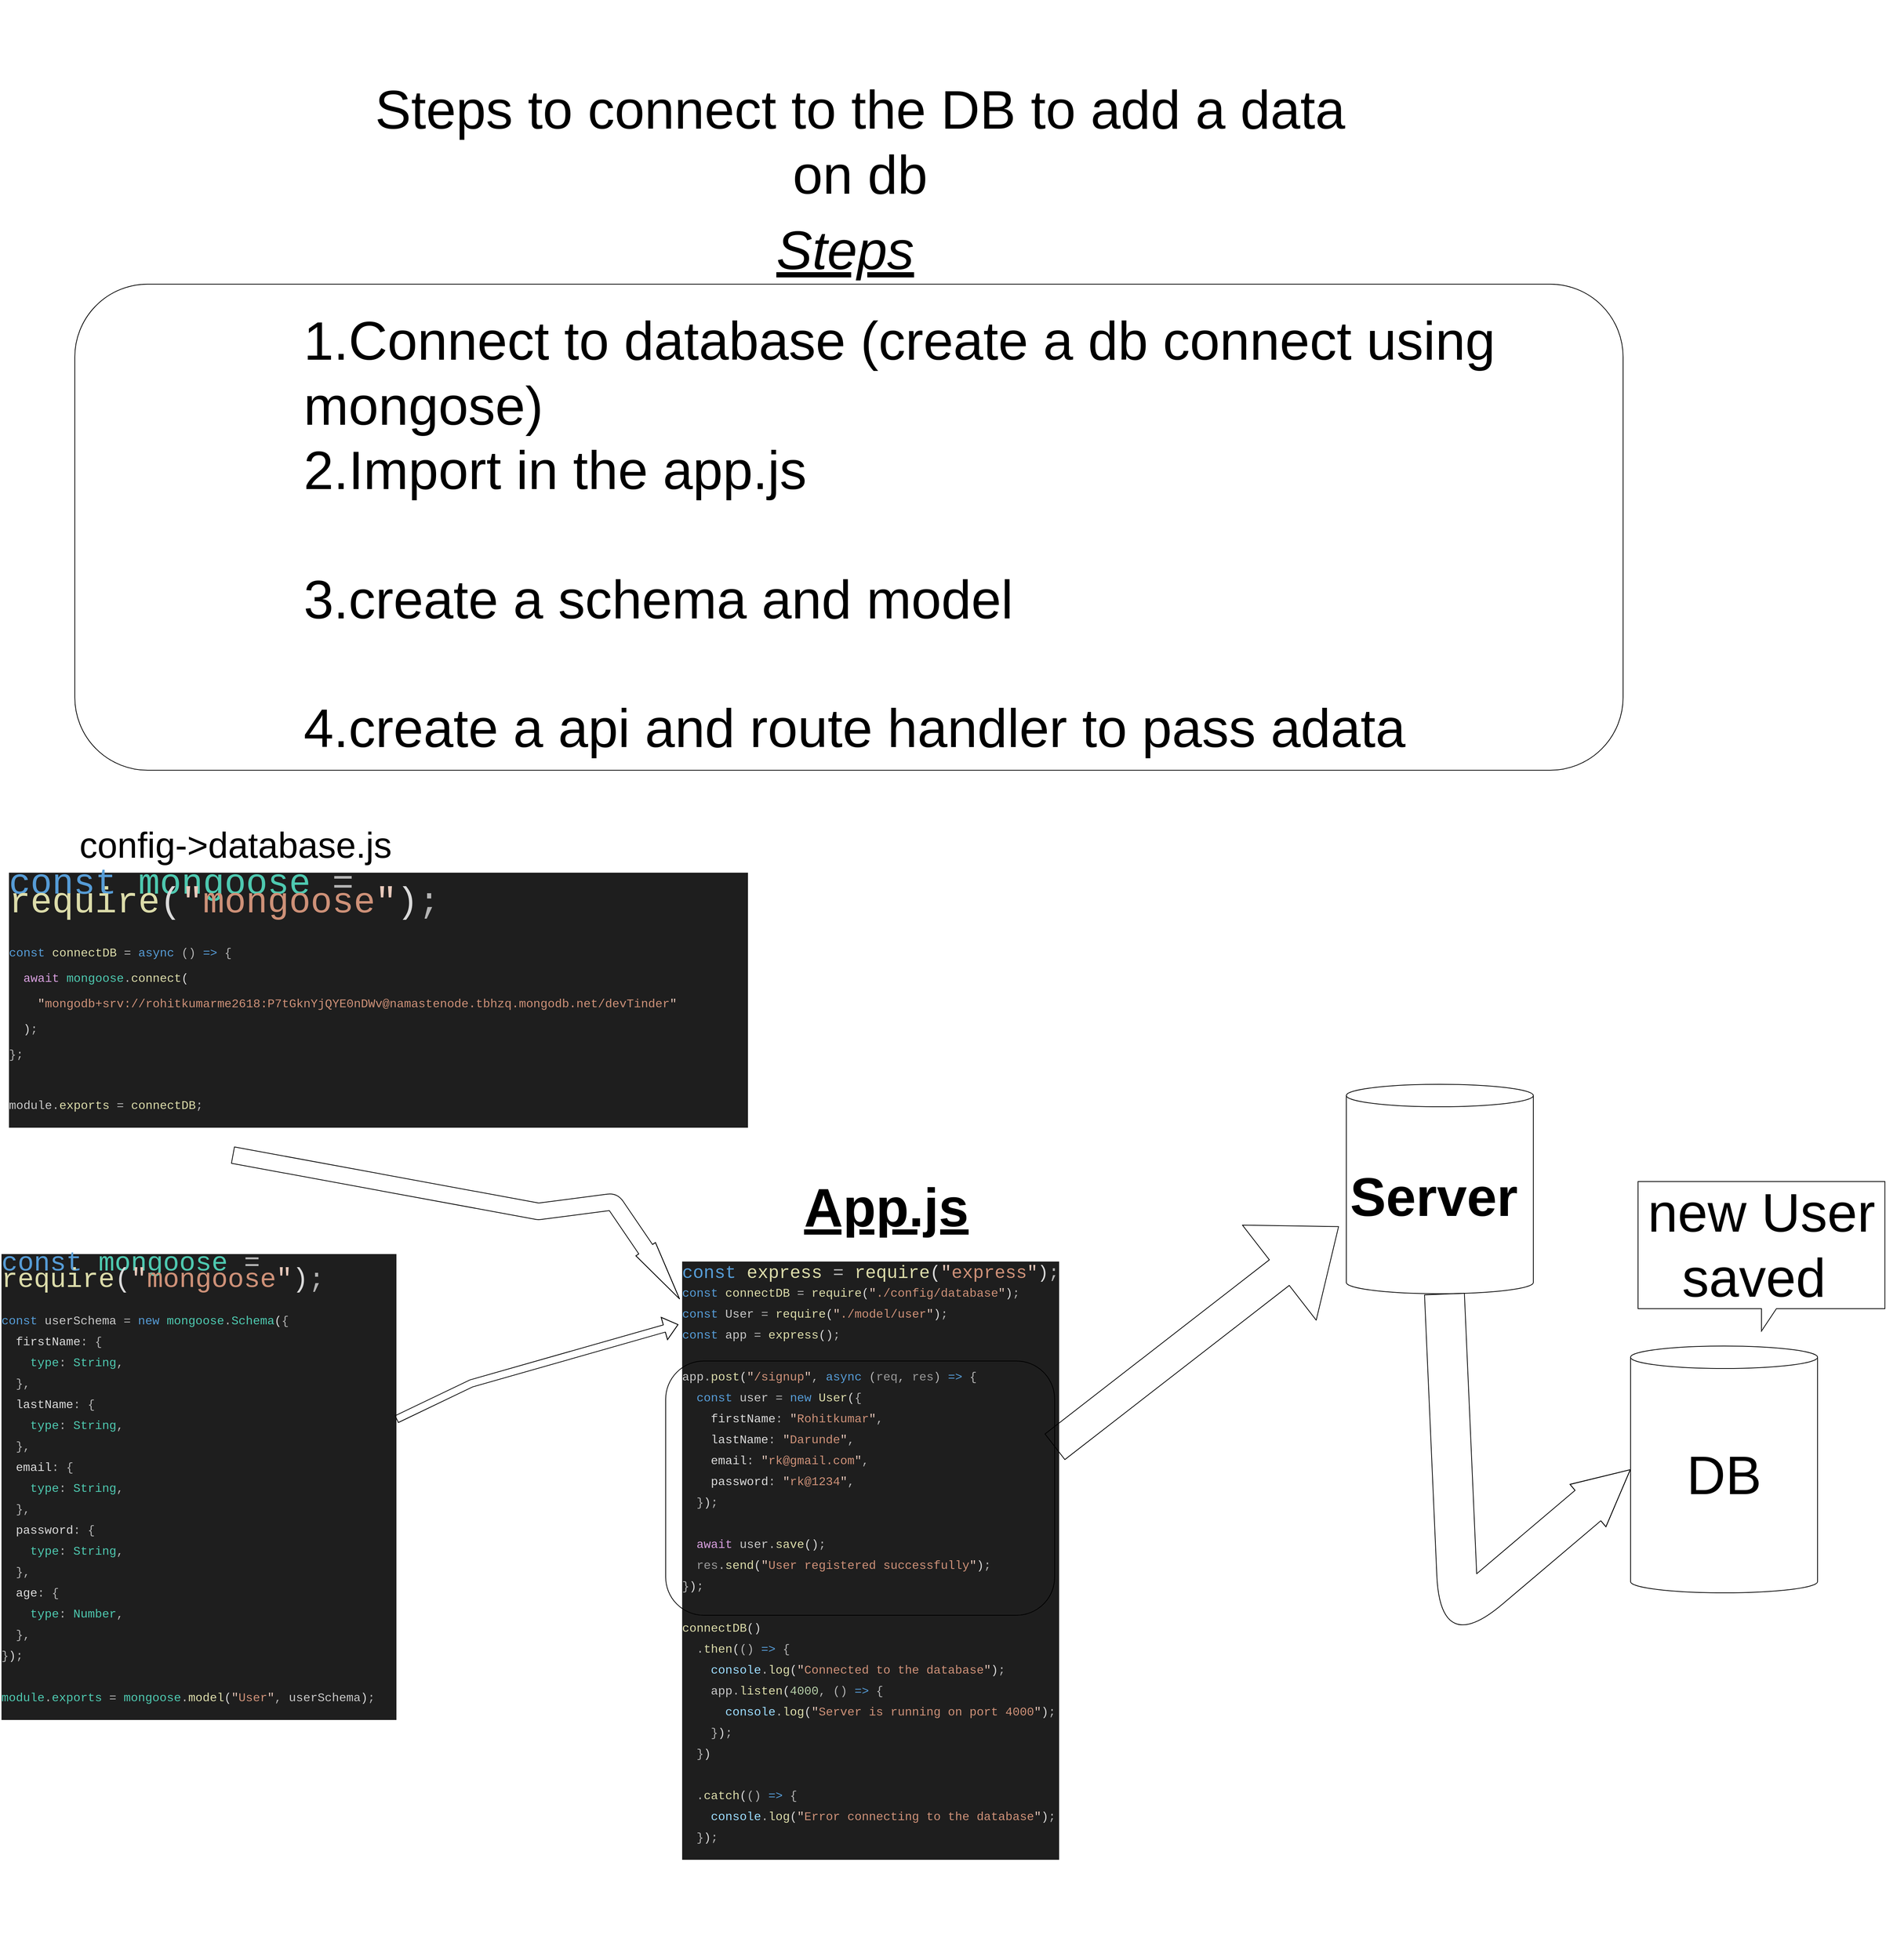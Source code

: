 <mxfile>
    <diagram id="yfJ8Jdgor_elyh1SWQQz" name="Page-1">
        <mxGraphModel dx="8507" dy="4207" grid="1" gridSize="10" guides="1" tooltips="1" connect="1" arrows="1" fold="1" page="1" pageScale="1" pageWidth="850" pageHeight="1100" math="0" shadow="0">
            <root>
                <mxCell id="0"/>
                <mxCell id="1" parent="0"/>
                <mxCell id="3" value="&lt;font style=&quot;font-size: 72px;&quot;&gt;Steps to connect to the DB to add a data on db&lt;/font&gt;" style="rounded=0;whiteSpace=wrap;html=1;fontSize=36;strokeColor=none;fillColor=none;" vertex="1" parent="1">
                    <mxGeometry x="-1215" y="-180" width="1390" height="380" as="geometry"/>
                </mxCell>
                <mxCell id="6" value="&lt;font style=&quot;font-size: 72px;&quot;&gt;&lt;u style=&quot;&quot;&gt;&lt;i style=&quot;&quot;&gt;Steps&lt;/i&gt;&lt;/u&gt;&lt;/font&gt;" style="text;html=1;strokeColor=none;fillColor=none;align=center;verticalAlign=middle;whiteSpace=wrap;rounded=0;fontSize=36;" vertex="1" parent="1">
                    <mxGeometry x="-930" y="80" width="780" height="150" as="geometry"/>
                </mxCell>
                <mxCell id="7" value="&lt;font style=&quot;font-size: 72px;&quot;&gt;&lt;span style=&quot;text-align: center;&quot;&gt;1.Connect to database (create a db connect using mongose)&lt;/span&gt;&lt;br style=&quot;text-align: center;&quot;&gt;&lt;span style=&quot;text-align: center;&quot;&gt;2.Import in the app.js&amp;nbsp;&lt;/span&gt;&lt;br style=&quot;text-align: center;&quot;&gt;&lt;br style=&quot;text-align: center;&quot;&gt;&lt;span style=&quot;text-align: center;&quot;&gt;3.create a schema and model&amp;nbsp;&lt;/span&gt;&lt;br style=&quot;text-align: center;&quot;&gt;&lt;br style=&quot;text-align: center;&quot;&gt;&lt;span style=&quot;text-align: center;&quot;&gt;4.create a api and route handler to pass adata&amp;nbsp;&lt;/span&gt;&lt;/font&gt;" style="text;strokeColor=none;fillColor=none;align=left;verticalAlign=middle;spacingLeft=4;spacingRight=4;overflow=hidden;points=[[0,0.5],[1,0.5]];portConstraint=eastwest;rotatable=0;whiteSpace=wrap;html=1;fontSize=36;" vertex="1" parent="1">
                    <mxGeometry x="-1270" y="150" width="1690" height="770" as="geometry"/>
                </mxCell>
                <mxCell id="9" value="" style="rounded=1;whiteSpace=wrap;html=1;fontSize=36;fillColor=none;" vertex="1" parent="1">
                    <mxGeometry x="-1570" y="200" width="2070" height="650" as="geometry"/>
                </mxCell>
                <mxCell id="12" value="&lt;div style=&quot;color: rgb(218, 218, 218); background-color: rgb(30, 30, 30); font-family: Consolas, &amp;quot;Courier New&amp;quot;, monospace; font-weight: normal; line-height: 19px;&quot;&gt;&lt;div style=&quot;&quot;&gt;&lt;font style=&quot;font-size: 48px;&quot;&gt;&lt;span style=&quot;color: rgb(86, 156, 214);&quot;&gt;const&lt;/span&gt;&lt;span style=&quot;color: rgb(218, 218, 218);&quot;&gt; &lt;/span&gt;&lt;span style=&quot;color: rgb(78, 201, 176);&quot;&gt;mongoose&lt;/span&gt;&lt;span style=&quot;color: rgb(218, 218, 218);&quot;&gt; &lt;/span&gt;&lt;span style=&quot;color: rgb(180, 180, 180);&quot;&gt;=&lt;/span&gt;&lt;span style=&quot;color: rgb(218, 218, 218);&quot;&gt; &lt;/span&gt;&lt;span style=&quot;color: rgb(220, 220, 170);&quot;&gt;require&lt;/span&gt;&lt;span style=&quot;color: rgb(218, 218, 218);&quot;&gt;(&lt;/span&gt;&lt;span style=&quot;color: rgb(232, 201, 187);&quot;&gt;&quot;&lt;/span&gt;&lt;span style=&quot;color: rgb(206, 145, 120);&quot;&gt;mongoose&lt;/span&gt;&lt;span style=&quot;color: rgb(232, 201, 187);&quot;&gt;&quot;&lt;/span&gt;&lt;span style=&quot;color: rgb(218, 218, 218);&quot;&gt;)&lt;/span&gt;&lt;span style=&quot;color: rgb(180, 180, 180);&quot;&gt;;&lt;/span&gt;&lt;/font&gt;&lt;/div&gt;&lt;font size=&quot;3&quot;&gt;&lt;br&gt;&lt;/font&gt;&lt;div style=&quot;&quot;&gt;&lt;font size=&quot;3&quot;&gt;&lt;span style=&quot;color: #569cd6;&quot;&gt;const&lt;/span&gt;&lt;span style=&quot;color: #dadada;&quot;&gt; &lt;/span&gt;&lt;span style=&quot;color: #dcdcaa;&quot;&gt;connectDB&lt;/span&gt;&lt;span style=&quot;color: #dadada;&quot;&gt; &lt;/span&gt;&lt;span style=&quot;color: #b4b4b4;&quot;&gt;=&lt;/span&gt;&lt;span style=&quot;color: #dadada;&quot;&gt; &lt;/span&gt;&lt;span style=&quot;color: #569cd6;&quot;&gt;async&lt;/span&gt;&lt;span style=&quot;color: #dadada;&quot;&gt; &lt;/span&gt;&lt;span style=&quot;color: #b4b4b4;&quot;&gt;()&lt;/span&gt;&lt;span style=&quot;color: #dadada;&quot;&gt; &lt;/span&gt;&lt;span style=&quot;color: #569cd6;&quot;&gt;=&amp;gt;&lt;/span&gt;&lt;span style=&quot;color: #dadada;&quot;&gt; &lt;/span&gt;&lt;span style=&quot;color: #b4b4b4;&quot;&gt;{&lt;/span&gt;&lt;/font&gt;&lt;/div&gt;&lt;div style=&quot;&quot;&gt;&lt;font size=&quot;3&quot;&gt;&lt;span style=&quot;color: #dadada;&quot;&gt;&amp;nbsp; &lt;/span&gt;&lt;span style=&quot;color: #d8a0df;&quot;&gt;await&lt;/span&gt;&lt;span style=&quot;color: #dadada;&quot;&gt; &lt;/span&gt;&lt;span style=&quot;color: #4ec9b0;&quot;&gt;mongoose&lt;/span&gt;&lt;span style=&quot;color: #b4b4b4;&quot;&gt;.&lt;/span&gt;&lt;span style=&quot;color: #dcdcaa;&quot;&gt;connect&lt;/span&gt;&lt;span style=&quot;color: #dadada;&quot;&gt;(&lt;/span&gt;&lt;/font&gt;&lt;/div&gt;&lt;div style=&quot;&quot;&gt;&lt;font size=&quot;3&quot;&gt;&lt;span style=&quot;color: #dadada;&quot;&gt;&amp;nbsp; &amp;nbsp; &lt;/span&gt;&lt;span style=&quot;color: #e8c9bb;&quot;&gt;&quot;&lt;/span&gt;&lt;span style=&quot;color: #ce9178;&quot;&gt;mongodb+srv://rohitkumarme2618:P7tGknYjQYE0nDWv@namastenode.tbhzq.mongodb.net/devTinder&lt;/span&gt;&lt;span style=&quot;color: #e8c9bb;&quot;&gt;&quot;&lt;/span&gt;&lt;/font&gt;&lt;/div&gt;&lt;div style=&quot;&quot;&gt;&lt;font size=&quot;3&quot;&gt;&lt;span style=&quot;color: #dadada;&quot;&gt;&amp;nbsp; )&lt;/span&gt;&lt;span style=&quot;color: #b4b4b4;&quot;&gt;;&lt;/span&gt;&lt;/font&gt;&lt;/div&gt;&lt;div style=&quot;&quot;&gt;&lt;span style=&quot;color: #b4b4b4;&quot;&gt;&lt;font size=&quot;3&quot;&gt;};&lt;/font&gt;&lt;/span&gt;&lt;/div&gt;&lt;font size=&quot;3&quot;&gt;&lt;br&gt;&lt;/font&gt;&lt;div style=&quot;&quot;&gt;&lt;font size=&quot;3&quot;&gt;&lt;span style=&quot;color: #c8c8c8;&quot;&gt;module&lt;/span&gt;&lt;span style=&quot;color: #b4b4b4;&quot;&gt;.&lt;/span&gt;&lt;span style=&quot;color: #dcdcaa;&quot;&gt;exports&lt;/span&gt;&lt;span style=&quot;color: #dadada;&quot;&gt; &lt;/span&gt;&lt;span style=&quot;color: #b4b4b4;&quot;&gt;=&lt;/span&gt;&lt;span style=&quot;color: #dadada;&quot;&gt; &lt;/span&gt;&lt;span style=&quot;color: #dcdcaa;&quot;&gt;connectDB&lt;/span&gt;&lt;span style=&quot;color: #b4b4b4;&quot;&gt;;&lt;/span&gt;&lt;/font&gt;&lt;/div&gt;&lt;br&gt;&lt;/div&gt;" style="text;whiteSpace=wrap;html=1;fontSize=72;" vertex="1" parent="1">
                    <mxGeometry x="-1660" y="980" width="990" height="380" as="geometry"/>
                </mxCell>
                <mxCell id="13" value="config-&amp;gt;database.js&lt;br&gt;" style="text;html=1;strokeColor=none;fillColor=none;align=center;verticalAlign=middle;whiteSpace=wrap;rounded=0;fontSize=48;" vertex="1" parent="1">
                    <mxGeometry x="-1590" y="930" width="470" height="40" as="geometry"/>
                </mxCell>
                <mxCell id="14" value="&lt;div style=&quot;color: rgb(218, 218, 218); background-color: rgb(30, 30, 30); font-family: Consolas, &amp;quot;Courier New&amp;quot;, monospace; font-weight: normal; line-height: 19px;&quot;&gt;&lt;div style=&quot;&quot;&gt;&lt;font style=&quot;font-size: 24px;&quot;&gt;&lt;span style=&quot;color: rgb(86, 156, 214);&quot;&gt;const&lt;/span&gt;&lt;span style=&quot;color: rgb(218, 218, 218);&quot;&gt; &lt;/span&gt;&lt;span style=&quot;color: rgb(220, 220, 170);&quot;&gt;express&lt;/span&gt;&lt;span style=&quot;color: rgb(218, 218, 218);&quot;&gt; &lt;/span&gt;&lt;span style=&quot;color: rgb(180, 180, 180);&quot;&gt;=&lt;/span&gt;&lt;span style=&quot;color: rgb(218, 218, 218);&quot;&gt; &lt;/span&gt;&lt;span style=&quot;color: rgb(220, 220, 170);&quot;&gt;require&lt;/span&gt;&lt;span style=&quot;color: rgb(218, 218, 218);&quot;&gt;(&lt;/span&gt;&lt;span style=&quot;color: rgb(232, 201, 187);&quot;&gt;&quot;&lt;/span&gt;&lt;span style=&quot;color: rgb(206, 145, 120);&quot;&gt;express&lt;/span&gt;&lt;span style=&quot;color: rgb(232, 201, 187);&quot;&gt;&quot;&lt;/span&gt;&lt;span style=&quot;color: rgb(218, 218, 218);&quot;&gt;)&lt;/span&gt;&lt;span style=&quot;color: rgb(180, 180, 180);&quot;&gt;;&lt;/span&gt;&lt;/font&gt;&lt;/div&gt;&lt;div style=&quot;&quot;&gt;&lt;font size=&quot;3&quot;&gt;&lt;span style=&quot;color: #569cd6;&quot;&gt;const&lt;/span&gt;&lt;span style=&quot;color: #dadada;&quot;&gt; &lt;/span&gt;&lt;span style=&quot;color: #dcdcaa;&quot;&gt;connectDB&lt;/span&gt;&lt;span style=&quot;color: #dadada;&quot;&gt; &lt;/span&gt;&lt;span style=&quot;color: #b4b4b4;&quot;&gt;=&lt;/span&gt;&lt;span style=&quot;color: #dadada;&quot;&gt; &lt;/span&gt;&lt;span style=&quot;color: #dcdcaa;&quot;&gt;require&lt;/span&gt;&lt;span style=&quot;color: #dadada;&quot;&gt;(&lt;/span&gt;&lt;span style=&quot;color: #e8c9bb;&quot;&gt;&quot;&lt;/span&gt;&lt;span style=&quot;color: #ce9178;&quot;&gt;./config/database&lt;/span&gt;&lt;span style=&quot;color: #e8c9bb;&quot;&gt;&quot;&lt;/span&gt;&lt;span style=&quot;color: #dadada;&quot;&gt;)&lt;/span&gt;&lt;span style=&quot;color: #b4b4b4;&quot;&gt;;&lt;/span&gt;&lt;/font&gt;&lt;/div&gt;&lt;div style=&quot;&quot;&gt;&lt;font size=&quot;3&quot;&gt;&lt;span style=&quot;color: #569cd6;&quot;&gt;const&lt;/span&gt;&lt;span style=&quot;color: #dadada;&quot;&gt; &lt;/span&gt;&lt;span style=&quot;color: #c8c8c8;&quot;&gt;User&lt;/span&gt;&lt;span style=&quot;color: #dadada;&quot;&gt; &lt;/span&gt;&lt;span style=&quot;color: #b4b4b4;&quot;&gt;=&lt;/span&gt;&lt;span style=&quot;color: #dadada;&quot;&gt; &lt;/span&gt;&lt;span style=&quot;color: #dcdcaa;&quot;&gt;require&lt;/span&gt;&lt;span style=&quot;color: #dadada;&quot;&gt;(&lt;/span&gt;&lt;span style=&quot;color: #e8c9bb;&quot;&gt;&quot;&lt;/span&gt;&lt;span style=&quot;color: #ce9178;&quot;&gt;./model/user&lt;/span&gt;&lt;span style=&quot;color: #e8c9bb;&quot;&gt;&quot;&lt;/span&gt;&lt;span style=&quot;color: #dadada;&quot;&gt;)&lt;/span&gt;&lt;span style=&quot;color: #b4b4b4;&quot;&gt;;&lt;/span&gt;&lt;/font&gt;&lt;/div&gt;&lt;div style=&quot;&quot;&gt;&lt;font size=&quot;3&quot;&gt;&lt;span style=&quot;color: #569cd6;&quot;&gt;const&lt;/span&gt;&lt;span style=&quot;color: #dadada;&quot;&gt; &lt;/span&gt;&lt;span style=&quot;color: #c8c8c8;&quot;&gt;app&lt;/span&gt;&lt;span style=&quot;color: #dadada;&quot;&gt; &lt;/span&gt;&lt;span style=&quot;color: #b4b4b4;&quot;&gt;=&lt;/span&gt;&lt;span style=&quot;color: #dadada;&quot;&gt; &lt;/span&gt;&lt;span style=&quot;color: #dcdcaa;&quot;&gt;express&lt;/span&gt;&lt;span style=&quot;color: #dadada;&quot;&gt;()&lt;/span&gt;&lt;span style=&quot;color: #b4b4b4;&quot;&gt;;&lt;/span&gt;&lt;/font&gt;&lt;/div&gt;&lt;font size=&quot;3&quot;&gt;&lt;br&gt;&lt;/font&gt;&lt;div style=&quot;&quot;&gt;&lt;font size=&quot;3&quot;&gt;&lt;span style=&quot;color: #c8c8c8;&quot;&gt;app&lt;/span&gt;&lt;span style=&quot;color: #b4b4b4;&quot;&gt;.&lt;/span&gt;&lt;span style=&quot;color: #dcdcaa;&quot;&gt;post&lt;/span&gt;&lt;span style=&quot;color: #dadada;&quot;&gt;(&lt;/span&gt;&lt;span style=&quot;color: #e8c9bb;&quot;&gt;&quot;&lt;/span&gt;&lt;span style=&quot;color: #ce9178;&quot;&gt;/signup&lt;/span&gt;&lt;span style=&quot;color: #e8c9bb;&quot;&gt;&quot;&lt;/span&gt;&lt;span style=&quot;color: #b4b4b4;&quot;&gt;,&lt;/span&gt;&lt;span style=&quot;color: #dadada;&quot;&gt; &lt;/span&gt;&lt;span style=&quot;color: #569cd6;&quot;&gt;async&lt;/span&gt;&lt;span style=&quot;color: #dadada;&quot;&gt; &lt;/span&gt;&lt;span style=&quot;color: #b4b4b4;&quot;&gt;(&lt;/span&gt;&lt;span style=&quot;color: #9a9a9a;&quot;&gt;req&lt;/span&gt;&lt;span style=&quot;color: #b4b4b4;&quot;&gt;,&lt;/span&gt;&lt;span style=&quot;color: #dadada;&quot;&gt; &lt;/span&gt;&lt;span style=&quot;color: #9a9a9a;&quot;&gt;res&lt;/span&gt;&lt;span style=&quot;color: #b4b4b4;&quot;&gt;)&lt;/span&gt;&lt;span style=&quot;color: #dadada;&quot;&gt; &lt;/span&gt;&lt;span style=&quot;color: #569cd6;&quot;&gt;=&amp;gt;&lt;/span&gt;&lt;span style=&quot;color: #dadada;&quot;&gt; &lt;/span&gt;&lt;span style=&quot;color: #b4b4b4;&quot;&gt;{&lt;/span&gt;&lt;/font&gt;&lt;/div&gt;&lt;div style=&quot;&quot;&gt;&lt;font size=&quot;3&quot;&gt;&lt;span style=&quot;color: #dadada;&quot;&gt;&amp;nbsp; &lt;/span&gt;&lt;span style=&quot;color: #569cd6;&quot;&gt;const&lt;/span&gt;&lt;span style=&quot;color: #dadada;&quot;&gt; &lt;/span&gt;&lt;span style=&quot;color: #c8c8c8;&quot;&gt;user&lt;/span&gt;&lt;span style=&quot;color: #dadada;&quot;&gt; &lt;/span&gt;&lt;span style=&quot;color: #b4b4b4;&quot;&gt;=&lt;/span&gt;&lt;span style=&quot;color: #dadada;&quot;&gt; &lt;/span&gt;&lt;span style=&quot;color: #569cd6;&quot;&gt;new&lt;/span&gt;&lt;span style=&quot;color: #dadada;&quot;&gt; &lt;/span&gt;&lt;span style=&quot;color: #dcdcaa;&quot;&gt;User&lt;/span&gt;&lt;span style=&quot;color: #dadada;&quot;&gt;(&lt;/span&gt;&lt;span style=&quot;color: #b4b4b4;&quot;&gt;{&lt;/span&gt;&lt;/font&gt;&lt;/div&gt;&lt;div style=&quot;&quot;&gt;&lt;font size=&quot;3&quot;&gt;&lt;span style=&quot;color: #dadada;&quot;&gt;&amp;nbsp; &amp;nbsp; &lt;/span&gt;&lt;span style=&quot;color: #dadada;&quot;&gt;firstName&lt;/span&gt;&lt;span style=&quot;color: #b4b4b4;&quot;&gt;:&lt;/span&gt;&lt;span style=&quot;color: #dadada;&quot;&gt; &lt;/span&gt;&lt;span style=&quot;color: #e8c9bb;&quot;&gt;&quot;&lt;/span&gt;&lt;span style=&quot;color: #ce9178;&quot;&gt;Rohitkumar&lt;/span&gt;&lt;span style=&quot;color: #e8c9bb;&quot;&gt;&quot;&lt;/span&gt;&lt;span style=&quot;color: #b4b4b4;&quot;&gt;,&lt;/span&gt;&lt;/font&gt;&lt;/div&gt;&lt;div style=&quot;&quot;&gt;&lt;font size=&quot;3&quot;&gt;&lt;span style=&quot;color: #dadada;&quot;&gt;&amp;nbsp; &amp;nbsp; &lt;/span&gt;&lt;span style=&quot;color: #dadada;&quot;&gt;lastName&lt;/span&gt;&lt;span style=&quot;color: #b4b4b4;&quot;&gt;:&lt;/span&gt;&lt;span style=&quot;color: #dadada;&quot;&gt; &lt;/span&gt;&lt;span style=&quot;color: #e8c9bb;&quot;&gt;&quot;&lt;/span&gt;&lt;span style=&quot;color: #ce9178;&quot;&gt;Darunde&lt;/span&gt;&lt;span style=&quot;color: #e8c9bb;&quot;&gt;&quot;&lt;/span&gt;&lt;span style=&quot;color: #b4b4b4;&quot;&gt;,&lt;/span&gt;&lt;/font&gt;&lt;/div&gt;&lt;div style=&quot;&quot;&gt;&lt;font size=&quot;3&quot;&gt;&lt;span style=&quot;color: #dadada;&quot;&gt;&amp;nbsp; &amp;nbsp; &lt;/span&gt;&lt;span style=&quot;color: #dadada;&quot;&gt;email&lt;/span&gt;&lt;span style=&quot;color: #b4b4b4;&quot;&gt;:&lt;/span&gt;&lt;span style=&quot;color: #dadada;&quot;&gt; &lt;/span&gt;&lt;span style=&quot;color: #e8c9bb;&quot;&gt;&quot;&lt;/span&gt;&lt;span style=&quot;color: #ce9178;&quot;&gt;rk@gmail.com&lt;/span&gt;&lt;span style=&quot;color: #e8c9bb;&quot;&gt;&quot;&lt;/span&gt;&lt;span style=&quot;color: #b4b4b4;&quot;&gt;,&lt;/span&gt;&lt;/font&gt;&lt;/div&gt;&lt;div style=&quot;&quot;&gt;&lt;font size=&quot;3&quot;&gt;&lt;span style=&quot;color: #dadada;&quot;&gt;&amp;nbsp; &amp;nbsp; &lt;/span&gt;&lt;span style=&quot;color: #dadada;&quot;&gt;password&lt;/span&gt;&lt;span style=&quot;color: #b4b4b4;&quot;&gt;:&lt;/span&gt;&lt;span style=&quot;color: #dadada;&quot;&gt; &lt;/span&gt;&lt;span style=&quot;color: #e8c9bb;&quot;&gt;&quot;&lt;/span&gt;&lt;span style=&quot;color: #ce9178;&quot;&gt;rk@1234&lt;/span&gt;&lt;span style=&quot;color: #e8c9bb;&quot;&gt;&quot;&lt;/span&gt;&lt;span style=&quot;color: #b4b4b4;&quot;&gt;,&lt;/span&gt;&lt;/font&gt;&lt;/div&gt;&lt;div style=&quot;&quot;&gt;&lt;font size=&quot;3&quot;&gt;&lt;span style=&quot;color: #dadada;&quot;&gt;&amp;nbsp; &lt;/span&gt;&lt;span style=&quot;color: #b4b4b4;&quot;&gt;}&lt;/span&gt;&lt;span style=&quot;color: #dadada;&quot;&gt;)&lt;/span&gt;&lt;span style=&quot;color: #b4b4b4;&quot;&gt;;&lt;/span&gt;&lt;/font&gt;&lt;/div&gt;&lt;font size=&quot;3&quot;&gt;&lt;br&gt;&lt;/font&gt;&lt;div style=&quot;&quot;&gt;&lt;font size=&quot;3&quot;&gt;&lt;span style=&quot;color: #dadada;&quot;&gt;&amp;nbsp; &lt;/span&gt;&lt;span style=&quot;color: #d8a0df;&quot;&gt;await&lt;/span&gt;&lt;span style=&quot;color: #dadada;&quot;&gt; &lt;/span&gt;&lt;span style=&quot;color: #c8c8c8;&quot;&gt;user&lt;/span&gt;&lt;span style=&quot;color: #b4b4b4;&quot;&gt;.&lt;/span&gt;&lt;span style=&quot;color: #dcdcaa;&quot;&gt;save&lt;/span&gt;&lt;span style=&quot;color: #dadada;&quot;&gt;()&lt;/span&gt;&lt;span style=&quot;color: #b4b4b4;&quot;&gt;;&lt;/span&gt;&lt;/font&gt;&lt;/div&gt;&lt;div style=&quot;&quot;&gt;&lt;font size=&quot;3&quot;&gt;&lt;span style=&quot;color: #dadada;&quot;&gt;&amp;nbsp; &lt;/span&gt;&lt;span style=&quot;color: #9a9a9a;&quot;&gt;res&lt;/span&gt;&lt;span style=&quot;color: #b4b4b4;&quot;&gt;.&lt;/span&gt;&lt;span style=&quot;color: #dcdcaa;&quot;&gt;send&lt;/span&gt;&lt;span style=&quot;color: #dadada;&quot;&gt;(&lt;/span&gt;&lt;span style=&quot;color: #e8c9bb;&quot;&gt;&quot;&lt;/span&gt;&lt;span style=&quot;color: #ce9178;&quot;&gt;User registered successfully&lt;/span&gt;&lt;span style=&quot;color: #e8c9bb;&quot;&gt;&quot;&lt;/span&gt;&lt;span style=&quot;color: #dadada;&quot;&gt;)&lt;/span&gt;&lt;span style=&quot;color: #b4b4b4;&quot;&gt;;&lt;/span&gt;&lt;/font&gt;&lt;/div&gt;&lt;div style=&quot;&quot;&gt;&lt;font size=&quot;3&quot;&gt;&lt;span style=&quot;color: #b4b4b4;&quot;&gt;}&lt;/span&gt;&lt;span style=&quot;color: #dadada;&quot;&gt;)&lt;/span&gt;&lt;span style=&quot;color: #b4b4b4;&quot;&gt;;&lt;/span&gt;&lt;/font&gt;&lt;/div&gt;&lt;font size=&quot;3&quot;&gt;&lt;br&gt;&lt;/font&gt;&lt;div style=&quot;&quot;&gt;&lt;font size=&quot;3&quot;&gt;&lt;span style=&quot;color: #dcdcaa;&quot;&gt;connectDB&lt;/span&gt;&lt;span style=&quot;color: #dadada;&quot;&gt;()&lt;/span&gt;&lt;/font&gt;&lt;/div&gt;&lt;div style=&quot;&quot;&gt;&lt;font size=&quot;3&quot;&gt;&lt;span style=&quot;color: #dadada;&quot;&gt;&amp;nbsp; &lt;/span&gt;&lt;span style=&quot;color: #b4b4b4;&quot;&gt;.&lt;/span&gt;&lt;span style=&quot;color: #dcdcaa;&quot;&gt;then&lt;/span&gt;&lt;span style=&quot;color: #dadada;&quot;&gt;(&lt;/span&gt;&lt;span style=&quot;color: #b4b4b4;&quot;&gt;()&lt;/span&gt;&lt;span style=&quot;color: #dadada;&quot;&gt; &lt;/span&gt;&lt;span style=&quot;color: #569cd6;&quot;&gt;=&amp;gt;&lt;/span&gt;&lt;span style=&quot;color: #dadada;&quot;&gt; &lt;/span&gt;&lt;span style=&quot;color: #b4b4b4;&quot;&gt;{&lt;/span&gt;&lt;/font&gt;&lt;/div&gt;&lt;div style=&quot;&quot;&gt;&lt;font size=&quot;3&quot;&gt;&lt;span style=&quot;color: #dadada;&quot;&gt;&amp;nbsp; &amp;nbsp; &lt;/span&gt;&lt;span style=&quot;color: #9cdcfe;&quot;&gt;console&lt;/span&gt;&lt;span style=&quot;color: #b4b4b4;&quot;&gt;.&lt;/span&gt;&lt;span style=&quot;color: #dcdcaa;&quot;&gt;log&lt;/span&gt;&lt;span style=&quot;color: #dadada;&quot;&gt;(&lt;/span&gt;&lt;span style=&quot;color: #e8c9bb;&quot;&gt;&quot;&lt;/span&gt;&lt;span style=&quot;color: #ce9178;&quot;&gt;Connected to the database&lt;/span&gt;&lt;span style=&quot;color: #e8c9bb;&quot;&gt;&quot;&lt;/span&gt;&lt;span style=&quot;color: #dadada;&quot;&gt;)&lt;/span&gt;&lt;span style=&quot;color: #b4b4b4;&quot;&gt;;&lt;/span&gt;&lt;/font&gt;&lt;/div&gt;&lt;div style=&quot;&quot;&gt;&lt;font size=&quot;3&quot;&gt;&lt;span style=&quot;color: #dadada;&quot;&gt;&amp;nbsp; &amp;nbsp; &lt;/span&gt;&lt;span style=&quot;color: #c8c8c8;&quot;&gt;app&lt;/span&gt;&lt;span style=&quot;color: #b4b4b4;&quot;&gt;.&lt;/span&gt;&lt;span style=&quot;color: #dcdcaa;&quot;&gt;listen&lt;/span&gt;&lt;span style=&quot;color: #dadada;&quot;&gt;(&lt;/span&gt;&lt;span style=&quot;color: #b5cea8;&quot;&gt;4000&lt;/span&gt;&lt;span style=&quot;color: #b4b4b4;&quot;&gt;,&lt;/span&gt;&lt;span style=&quot;color: #dadada;&quot;&gt; &lt;/span&gt;&lt;span style=&quot;color: #b4b4b4;&quot;&gt;()&lt;/span&gt;&lt;span style=&quot;color: #dadada;&quot;&gt; &lt;/span&gt;&lt;span style=&quot;color: #569cd6;&quot;&gt;=&amp;gt;&lt;/span&gt;&lt;span style=&quot;color: #dadada;&quot;&gt; &lt;/span&gt;&lt;span style=&quot;color: #b4b4b4;&quot;&gt;{&lt;/span&gt;&lt;/font&gt;&lt;/div&gt;&lt;div style=&quot;&quot;&gt;&lt;font size=&quot;3&quot;&gt;&lt;span style=&quot;color: #dadada;&quot;&gt;&amp;nbsp; &amp;nbsp; &amp;nbsp; &lt;/span&gt;&lt;span style=&quot;color: #9cdcfe;&quot;&gt;console&lt;/span&gt;&lt;span style=&quot;color: #b4b4b4;&quot;&gt;.&lt;/span&gt;&lt;span style=&quot;color: #dcdcaa;&quot;&gt;log&lt;/span&gt;&lt;span style=&quot;color: #dadada;&quot;&gt;(&lt;/span&gt;&lt;span style=&quot;color: #e8c9bb;&quot;&gt;&quot;&lt;/span&gt;&lt;span style=&quot;color: #ce9178;&quot;&gt;Server is running on port 4000&lt;/span&gt;&lt;span style=&quot;color: #e8c9bb;&quot;&gt;&quot;&lt;/span&gt;&lt;span style=&quot;color: #dadada;&quot;&gt;)&lt;/span&gt;&lt;span style=&quot;color: #b4b4b4;&quot;&gt;;&lt;/span&gt;&lt;/font&gt;&lt;/div&gt;&lt;div style=&quot;&quot;&gt;&lt;font size=&quot;3&quot;&gt;&lt;span style=&quot;color: #dadada;&quot;&gt;&amp;nbsp; &amp;nbsp; &lt;/span&gt;&lt;span style=&quot;color: #b4b4b4;&quot;&gt;}&lt;/span&gt;&lt;span style=&quot;color: #dadada;&quot;&gt;)&lt;/span&gt;&lt;span style=&quot;color: #b4b4b4;&quot;&gt;;&lt;/span&gt;&lt;/font&gt;&lt;/div&gt;&lt;div style=&quot;&quot;&gt;&lt;font size=&quot;3&quot;&gt;&lt;span style=&quot;color: #dadada;&quot;&gt;&amp;nbsp; &lt;/span&gt;&lt;span style=&quot;color: #b4b4b4;&quot;&gt;}&lt;/span&gt;&lt;span style=&quot;color: #dadada;&quot;&gt;)&lt;/span&gt;&lt;/font&gt;&lt;/div&gt;&lt;font size=&quot;3&quot;&gt;&lt;br&gt;&lt;/font&gt;&lt;div style=&quot;&quot;&gt;&lt;font size=&quot;3&quot;&gt;&lt;span style=&quot;color: #dadada;&quot;&gt;&amp;nbsp; &lt;/span&gt;&lt;span style=&quot;color: #b4b4b4;&quot;&gt;.&lt;/span&gt;&lt;span style=&quot;color: #dcdcaa;&quot;&gt;catch&lt;/span&gt;&lt;span style=&quot;color: #dadada;&quot;&gt;(&lt;/span&gt;&lt;span style=&quot;color: #b4b4b4;&quot;&gt;()&lt;/span&gt;&lt;span style=&quot;color: #dadada;&quot;&gt; &lt;/span&gt;&lt;span style=&quot;color: #569cd6;&quot;&gt;=&amp;gt;&lt;/span&gt;&lt;span style=&quot;color: #dadada;&quot;&gt; &lt;/span&gt;&lt;span style=&quot;color: #b4b4b4;&quot;&gt;{&lt;/span&gt;&lt;/font&gt;&lt;/div&gt;&lt;div style=&quot;&quot;&gt;&lt;font size=&quot;3&quot;&gt;&lt;span style=&quot;color: #dadada;&quot;&gt;&amp;nbsp; &amp;nbsp; &lt;/span&gt;&lt;span style=&quot;color: #9cdcfe;&quot;&gt;console&lt;/span&gt;&lt;span style=&quot;color: #b4b4b4;&quot;&gt;.&lt;/span&gt;&lt;span style=&quot;color: #dcdcaa;&quot;&gt;log&lt;/span&gt;&lt;span style=&quot;color: #dadada;&quot;&gt;(&lt;/span&gt;&lt;span style=&quot;color: #e8c9bb;&quot;&gt;&quot;&lt;/span&gt;&lt;span style=&quot;color: #ce9178;&quot;&gt;Error connecting to the database&lt;/span&gt;&lt;span style=&quot;color: #e8c9bb;&quot;&gt;&quot;&lt;/span&gt;&lt;span style=&quot;color: #dadada;&quot;&gt;)&lt;/span&gt;&lt;span style=&quot;color: #b4b4b4;&quot;&gt;;&lt;/span&gt;&lt;/font&gt;&lt;/div&gt;&lt;div style=&quot;&quot;&gt;&lt;font size=&quot;3&quot;&gt;&lt;span style=&quot;color: #dadada;&quot;&gt;&amp;nbsp; &lt;/span&gt;&lt;span style=&quot;color: #b4b4b4;&quot;&gt;}&lt;/span&gt;&lt;span style=&quot;color: #dadada;&quot;&gt;)&lt;/span&gt;&lt;span style=&quot;color: #b4b4b4;&quot;&gt;;&lt;/span&gt;&lt;/font&gt;&lt;/div&gt;&lt;br&gt;&lt;/div&gt;" style="text;whiteSpace=wrap;html=1;fontSize=48;" vertex="1" parent="1">
                    <mxGeometry x="-760" y="1500" width="610" height="940" as="geometry"/>
                </mxCell>
                <mxCell id="15" value="&lt;h1&gt;&lt;font style=&quot;font-size: 72px;&quot;&gt;&lt;u style=&quot;&quot;&gt;App.js&lt;/u&gt;&lt;/font&gt;&lt;/h1&gt;" style="text;html=1;strokeColor=none;fillColor=none;spacing=5;spacingTop=-20;whiteSpace=wrap;overflow=hidden;rounded=0;fontSize=24;" vertex="1" parent="1">
                    <mxGeometry x="-600" y="1370" width="240" height="130" as="geometry"/>
                </mxCell>
                <mxCell id="17" value="" style="shape=flexArrow;endArrow=classic;html=1;fontSize=48;width=22.222;endSize=26.467;exitX=0.304;exitY=1.012;exitDx=0;exitDy=0;exitPerimeter=0;endWidth=8.395;entryX=-0.002;entryY=0.061;entryDx=0;entryDy=0;entryPerimeter=0;" edge="1" parent="1" source="12" target="14">
                    <mxGeometry width="50" height="50" relative="1" as="geometry">
                        <mxPoint x="-1440" y="1860" as="sourcePoint"/>
                        <mxPoint x="-870" y="1700" as="targetPoint"/>
                        <Array as="points">
                            <mxPoint x="-950" y="1440"/>
                            <mxPoint x="-850" y="1427"/>
                        </Array>
                    </mxGeometry>
                </mxCell>
                <mxCell id="18" value="&lt;div style=&quot;color: rgb(218, 218, 218); background-color: rgb(30, 30, 30); font-family: Consolas, &amp;quot;Courier New&amp;quot;, monospace; font-weight: normal; line-height: 19px;&quot;&gt;&lt;div style=&quot;&quot;&gt;&lt;font style=&quot;font-size: 36px;&quot;&gt;&lt;span style=&quot;color: rgb(86, 156, 214);&quot;&gt;const&lt;/span&gt;&lt;span style=&quot;color: rgb(218, 218, 218);&quot;&gt; &lt;/span&gt;&lt;span style=&quot;color: rgb(78, 201, 176);&quot;&gt;mongoose&lt;/span&gt;&lt;span style=&quot;color: rgb(218, 218, 218);&quot;&gt; &lt;/span&gt;&lt;span style=&quot;color: rgb(180, 180, 180);&quot;&gt;=&lt;/span&gt;&lt;span style=&quot;color: rgb(218, 218, 218);&quot;&gt; &lt;/span&gt;&lt;span style=&quot;color: rgb(220, 220, 170);&quot;&gt;require&lt;/span&gt;&lt;span style=&quot;color: rgb(218, 218, 218);&quot;&gt;(&lt;/span&gt;&lt;span style=&quot;color: rgb(232, 201, 187);&quot;&gt;&quot;&lt;/span&gt;&lt;span style=&quot;color: rgb(206, 145, 120);&quot;&gt;mongoose&lt;/span&gt;&lt;span style=&quot;color: rgb(232, 201, 187);&quot;&gt;&quot;&lt;/span&gt;&lt;span style=&quot;color: rgb(218, 218, 218);&quot;&gt;)&lt;/span&gt;&lt;span style=&quot;color: rgb(180, 180, 180);&quot;&gt;;&lt;/span&gt;&lt;/font&gt;&lt;/div&gt;&lt;font size=&quot;3&quot;&gt;&lt;br&gt;&lt;/font&gt;&lt;div style=&quot;&quot;&gt;&lt;font size=&quot;3&quot;&gt;&lt;span style=&quot;color: #569cd6;&quot;&gt;const&lt;/span&gt;&lt;span style=&quot;color: #dadada;&quot;&gt; &lt;/span&gt;&lt;span style=&quot;color: #c8c8c8;&quot;&gt;userSchema&lt;/span&gt;&lt;span style=&quot;color: #dadada;&quot;&gt; &lt;/span&gt;&lt;span style=&quot;color: #b4b4b4;&quot;&gt;=&lt;/span&gt;&lt;span style=&quot;color: #dadada;&quot;&gt; &lt;/span&gt;&lt;span style=&quot;color: #569cd6;&quot;&gt;new&lt;/span&gt;&lt;span style=&quot;color: #dadada;&quot;&gt; &lt;/span&gt;&lt;span style=&quot;color: #4ec9b0;&quot;&gt;mongoose&lt;/span&gt;&lt;span style=&quot;color: #b4b4b4;&quot;&gt;.&lt;/span&gt;&lt;span style=&quot;color: #4ec9b0;&quot;&gt;Schema&lt;/span&gt;&lt;span style=&quot;color: #dadada;&quot;&gt;(&lt;/span&gt;&lt;span style=&quot;color: #b4b4b4;&quot;&gt;{&lt;/span&gt;&lt;/font&gt;&lt;/div&gt;&lt;div style=&quot;&quot;&gt;&lt;font size=&quot;3&quot;&gt;&lt;span style=&quot;color: #dadada;&quot;&gt;&amp;nbsp; &lt;/span&gt;&lt;span style=&quot;color: #dadada;&quot;&gt;firstName&lt;/span&gt;&lt;span style=&quot;color: #b4b4b4;&quot;&gt;:&lt;/span&gt;&lt;span style=&quot;color: #dadada;&quot;&gt; &lt;/span&gt;&lt;span style=&quot;color: #b4b4b4;&quot;&gt;{&lt;/span&gt;&lt;/font&gt;&lt;/div&gt;&lt;div style=&quot;&quot;&gt;&lt;font size=&quot;3&quot;&gt;&lt;span style=&quot;color: #dadada;&quot;&gt;&amp;nbsp; &amp;nbsp; &lt;/span&gt;&lt;span style=&quot;color: #4ec9b0;&quot;&gt;type&lt;/span&gt;&lt;span style=&quot;color: #b4b4b4;&quot;&gt;:&lt;/span&gt;&lt;span style=&quot;color: #dadada;&quot;&gt; &lt;/span&gt;&lt;span style=&quot;color: #4ec9b0;&quot;&gt;String&lt;/span&gt;&lt;span style=&quot;color: #b4b4b4;&quot;&gt;,&lt;/span&gt;&lt;/font&gt;&lt;/div&gt;&lt;div style=&quot;&quot;&gt;&lt;font size=&quot;3&quot;&gt;&lt;span style=&quot;color: #dadada;&quot;&gt;&amp;nbsp; &lt;/span&gt;&lt;span style=&quot;color: #b4b4b4;&quot;&gt;},&lt;/span&gt;&lt;/font&gt;&lt;/div&gt;&lt;div style=&quot;&quot;&gt;&lt;font size=&quot;3&quot;&gt;&lt;span style=&quot;color: #dadada;&quot;&gt;&amp;nbsp; &lt;/span&gt;&lt;span style=&quot;color: #dadada;&quot;&gt;lastName&lt;/span&gt;&lt;span style=&quot;color: #b4b4b4;&quot;&gt;:&lt;/span&gt;&lt;span style=&quot;color: #dadada;&quot;&gt; &lt;/span&gt;&lt;span style=&quot;color: #b4b4b4;&quot;&gt;{&lt;/span&gt;&lt;/font&gt;&lt;/div&gt;&lt;div style=&quot;&quot;&gt;&lt;font size=&quot;3&quot;&gt;&lt;span style=&quot;color: #dadada;&quot;&gt;&amp;nbsp; &amp;nbsp; &lt;/span&gt;&lt;span style=&quot;color: #4ec9b0;&quot;&gt;type&lt;/span&gt;&lt;span style=&quot;color: #b4b4b4;&quot;&gt;:&lt;/span&gt;&lt;span style=&quot;color: #dadada;&quot;&gt; &lt;/span&gt;&lt;span style=&quot;color: #4ec9b0;&quot;&gt;String&lt;/span&gt;&lt;span style=&quot;color: #b4b4b4;&quot;&gt;,&lt;/span&gt;&lt;/font&gt;&lt;/div&gt;&lt;div style=&quot;&quot;&gt;&lt;font size=&quot;3&quot;&gt;&lt;span style=&quot;color: #dadada;&quot;&gt;&amp;nbsp; &lt;/span&gt;&lt;span style=&quot;color: #b4b4b4;&quot;&gt;},&lt;/span&gt;&lt;/font&gt;&lt;/div&gt;&lt;div style=&quot;&quot;&gt;&lt;font size=&quot;3&quot;&gt;&lt;span style=&quot;color: #dadada;&quot;&gt;&amp;nbsp; &lt;/span&gt;&lt;span style=&quot;color: #dadada;&quot;&gt;email&lt;/span&gt;&lt;span style=&quot;color: #b4b4b4;&quot;&gt;:&lt;/span&gt;&lt;span style=&quot;color: #dadada;&quot;&gt; &lt;/span&gt;&lt;span style=&quot;color: #b4b4b4;&quot;&gt;{&lt;/span&gt;&lt;/font&gt;&lt;/div&gt;&lt;div style=&quot;&quot;&gt;&lt;font size=&quot;3&quot;&gt;&lt;span style=&quot;color: #dadada;&quot;&gt;&amp;nbsp; &amp;nbsp; &lt;/span&gt;&lt;span style=&quot;color: #4ec9b0;&quot;&gt;type&lt;/span&gt;&lt;span style=&quot;color: #b4b4b4;&quot;&gt;:&lt;/span&gt;&lt;span style=&quot;color: #dadada;&quot;&gt; &lt;/span&gt;&lt;span style=&quot;color: #4ec9b0;&quot;&gt;String&lt;/span&gt;&lt;span style=&quot;color: #b4b4b4;&quot;&gt;,&lt;/span&gt;&lt;/font&gt;&lt;/div&gt;&lt;div style=&quot;&quot;&gt;&lt;font size=&quot;3&quot;&gt;&lt;span style=&quot;color: #dadada;&quot;&gt;&amp;nbsp; &lt;/span&gt;&lt;span style=&quot;color: #b4b4b4;&quot;&gt;},&lt;/span&gt;&lt;/font&gt;&lt;/div&gt;&lt;div style=&quot;&quot;&gt;&lt;font size=&quot;3&quot;&gt;&lt;span style=&quot;color: #dadada;&quot;&gt;&amp;nbsp; &lt;/span&gt;&lt;span style=&quot;color: #dadada;&quot;&gt;password&lt;/span&gt;&lt;span style=&quot;color: #b4b4b4;&quot;&gt;:&lt;/span&gt;&lt;span style=&quot;color: #dadada;&quot;&gt; &lt;/span&gt;&lt;span style=&quot;color: #b4b4b4;&quot;&gt;{&lt;/span&gt;&lt;/font&gt;&lt;/div&gt;&lt;div style=&quot;&quot;&gt;&lt;font size=&quot;3&quot;&gt;&lt;span style=&quot;color: #dadada;&quot;&gt;&amp;nbsp; &amp;nbsp; &lt;/span&gt;&lt;span style=&quot;color: #4ec9b0;&quot;&gt;type&lt;/span&gt;&lt;span style=&quot;color: #b4b4b4;&quot;&gt;:&lt;/span&gt;&lt;span style=&quot;color: #dadada;&quot;&gt; &lt;/span&gt;&lt;span style=&quot;color: #4ec9b0;&quot;&gt;String&lt;/span&gt;&lt;span style=&quot;color: #b4b4b4;&quot;&gt;,&lt;/span&gt;&lt;/font&gt;&lt;/div&gt;&lt;div style=&quot;&quot;&gt;&lt;font size=&quot;3&quot;&gt;&lt;span style=&quot;color: #dadada;&quot;&gt;&amp;nbsp; &lt;/span&gt;&lt;span style=&quot;color: #b4b4b4;&quot;&gt;},&lt;/span&gt;&lt;/font&gt;&lt;/div&gt;&lt;div style=&quot;&quot;&gt;&lt;font size=&quot;3&quot;&gt;&lt;span style=&quot;color: #dadada;&quot;&gt;&amp;nbsp; &lt;/span&gt;&lt;span style=&quot;color: #dadada;&quot;&gt;age&lt;/span&gt;&lt;span style=&quot;color: #b4b4b4;&quot;&gt;:&lt;/span&gt;&lt;span style=&quot;color: #dadada;&quot;&gt; &lt;/span&gt;&lt;span style=&quot;color: #b4b4b4;&quot;&gt;{&lt;/span&gt;&lt;/font&gt;&lt;/div&gt;&lt;div style=&quot;&quot;&gt;&lt;font size=&quot;3&quot;&gt;&lt;span style=&quot;color: #dadada;&quot;&gt;&amp;nbsp; &amp;nbsp; &lt;/span&gt;&lt;span style=&quot;color: #4ec9b0;&quot;&gt;type&lt;/span&gt;&lt;span style=&quot;color: #b4b4b4;&quot;&gt;:&lt;/span&gt;&lt;span style=&quot;color: #dadada;&quot;&gt; &lt;/span&gt;&lt;span style=&quot;color: #4ec9b0;&quot;&gt;Number&lt;/span&gt;&lt;span style=&quot;color: #b4b4b4;&quot;&gt;,&lt;/span&gt;&lt;/font&gt;&lt;/div&gt;&lt;div style=&quot;&quot;&gt;&lt;font size=&quot;3&quot;&gt;&lt;span style=&quot;color: #dadada;&quot;&gt;&amp;nbsp; &lt;/span&gt;&lt;span style=&quot;color: #b4b4b4;&quot;&gt;},&lt;/span&gt;&lt;/font&gt;&lt;/div&gt;&lt;div style=&quot;&quot;&gt;&lt;font size=&quot;3&quot;&gt;&lt;span style=&quot;color: #b4b4b4;&quot;&gt;}&lt;/span&gt;&lt;span style=&quot;color: #dadada;&quot;&gt;)&lt;/span&gt;&lt;span style=&quot;color: #b4b4b4;&quot;&gt;;&lt;/span&gt;&lt;/font&gt;&lt;/div&gt;&lt;font size=&quot;3&quot;&gt;&lt;br&gt;&lt;/font&gt;&lt;div style=&quot;&quot;&gt;&lt;font size=&quot;3&quot;&gt;&lt;span style=&quot;color: #4ec9b0;&quot;&gt;module&lt;/span&gt;&lt;span style=&quot;color: #b4b4b4;&quot;&gt;.&lt;/span&gt;&lt;span style=&quot;color: #4ec9b0;&quot;&gt;exports&lt;/span&gt;&lt;span style=&quot;color: #dadada;&quot;&gt; &lt;/span&gt;&lt;span style=&quot;color: #b4b4b4;&quot;&gt;=&lt;/span&gt;&lt;span style=&quot;color: #dadada;&quot;&gt; &lt;/span&gt;&lt;span style=&quot;color: #4ec9b0;&quot;&gt;mongoose&lt;/span&gt;&lt;span style=&quot;color: #b4b4b4;&quot;&gt;.&lt;/span&gt;&lt;span style=&quot;color: #dcdcaa;&quot;&gt;model&lt;/span&gt;&lt;span style=&quot;color: #dadada;&quot;&gt;(&lt;/span&gt;&lt;span style=&quot;color: #e8c9bb;&quot;&gt;&quot;&lt;/span&gt;&lt;span style=&quot;color: #ce9178;&quot;&gt;User&lt;/span&gt;&lt;span style=&quot;color: #e8c9bb;&quot;&gt;&quot;&lt;/span&gt;&lt;span style=&quot;color: #b4b4b4;&quot;&gt;,&lt;/span&gt;&lt;span style=&quot;color: #dadada;&quot;&gt; &lt;/span&gt;&lt;span style=&quot;color: #c8c8c8;&quot;&gt;userSchema&lt;/span&gt;&lt;span style=&quot;color: #dadada;&quot;&gt;)&lt;/span&gt;&lt;span style=&quot;color: #b4b4b4;&quot;&gt;;&lt;/span&gt;&lt;/font&gt;&lt;/div&gt;&lt;br&gt;&lt;/div&gt;" style="text;whiteSpace=wrap;html=1;fontSize=48;" vertex="1" parent="1">
                    <mxGeometry x="-1670" y="1490" width="530" height="710" as="geometry"/>
                </mxCell>
                <mxCell id="20" value="" style="shape=flexArrow;endArrow=classic;html=1;fontSize=36;entryX=-0.005;entryY=0.097;entryDx=0;entryDy=0;entryPerimeter=0;" edge="1" parent="1" source="18" target="14">
                    <mxGeometry width="50" height="50" relative="1" as="geometry">
                        <mxPoint x="-1050" y="1610" as="sourcePoint"/>
                        <mxPoint x="-1000" y="1560" as="targetPoint"/>
                        <Array as="points">
                            <mxPoint x="-1040" y="1670"/>
                        </Array>
                    </mxGeometry>
                </mxCell>
                <mxCell id="21" value="" style="shape=cylinder3;whiteSpace=wrap;html=1;boundedLbl=1;backgroundOutline=1;size=15;fontSize=36;fillColor=none;" vertex="1" parent="1">
                    <mxGeometry x="130" y="1270" width="250" height="280" as="geometry"/>
                </mxCell>
                <mxCell id="22" value="" style="shape=cylinder3;whiteSpace=wrap;html=1;boundedLbl=1;backgroundOutline=1;size=15;fontSize=36;fillColor=none;" vertex="1" parent="1">
                    <mxGeometry x="510" y="1620" width="250" height="330" as="geometry"/>
                </mxCell>
                <mxCell id="23" value="&lt;h1&gt;Server&lt;/h1&gt;" style="text;html=1;strokeColor=none;fillColor=none;spacing=5;spacingTop=-20;whiteSpace=wrap;overflow=hidden;rounded=0;fontSize=36;" vertex="1" parent="1">
                    <mxGeometry x="130" y="1340" width="270" height="120" as="geometry"/>
                </mxCell>
                <mxCell id="24" value="&lt;font style=&quot;font-size: 72px;&quot;&gt;DB&lt;/font&gt;" style="text;html=1;strokeColor=none;fillColor=none;spacing=5;spacingTop=-20;whiteSpace=wrap;overflow=hidden;rounded=0;fontSize=36;" vertex="1" parent="1">
                    <mxGeometry x="580" y="1760" width="190" height="120" as="geometry"/>
                </mxCell>
                <mxCell id="25" value="" style="rounded=1;whiteSpace=wrap;html=1;fontSize=72;fillColor=none;" vertex="1" parent="1">
                    <mxGeometry x="-780" y="1640" width="520" height="340" as="geometry"/>
                </mxCell>
                <mxCell id="26" value="" style="shape=flexArrow;endArrow=classic;html=1;fontSize=72;endWidth=116.667;endSize=33.1;width=43.333;" edge="1" parent="1">
                    <mxGeometry width="50" height="50" relative="1" as="geometry">
                        <mxPoint x="-260" y="1755" as="sourcePoint"/>
                        <mxPoint x="120" y="1460" as="targetPoint"/>
                    </mxGeometry>
                </mxCell>
                <mxCell id="27" value="" style="shape=flexArrow;endArrow=classic;html=1;fontSize=72;width=53.333;endSize=24.4;entryX=0;entryY=0.5;entryDx=0;entryDy=0;entryPerimeter=0;" edge="1" parent="1" source="21" target="22">
                    <mxGeometry width="50" height="50" relative="1" as="geometry">
                        <mxPoint x="170" y="2150" as="sourcePoint"/>
                        <mxPoint x="720" y="2120" as="targetPoint"/>
                        <Array as="points">
                            <mxPoint x="280" y="1980"/>
                        </Array>
                    </mxGeometry>
                </mxCell>
                <mxCell id="28" value="new User saved&amp;nbsp;" style="shape=callout;whiteSpace=wrap;html=1;perimeter=calloutPerimeter;fontSize=72;fillColor=none;" vertex="1" parent="1">
                    <mxGeometry x="520" y="1400" width="330" height="200" as="geometry"/>
                </mxCell>
            </root>
        </mxGraphModel>
    </diagram>
</mxfile>